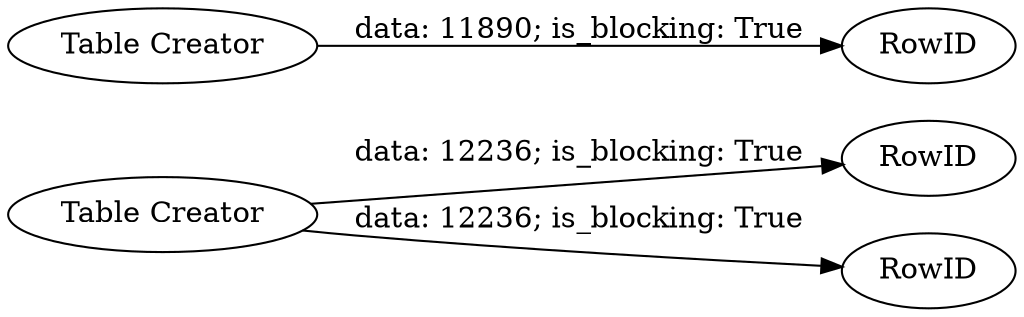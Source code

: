 digraph {
	"2420086963047192116_1" [label="Table Creator"]
	"2420086963047192116_5" [label="Table Creator"]
	"2420086963047192116_3" [label=RowID]
	"2420086963047192116_2" [label=RowID]
	"2420086963047192116_4" [label=RowID]
	"2420086963047192116_1" -> "2420086963047192116_2" [label="data: 12236; is_blocking: True"]
	"2420086963047192116_1" -> "2420086963047192116_3" [label="data: 12236; is_blocking: True"]
	"2420086963047192116_5" -> "2420086963047192116_4" [label="data: 11890; is_blocking: True"]
	rankdir=LR
}
